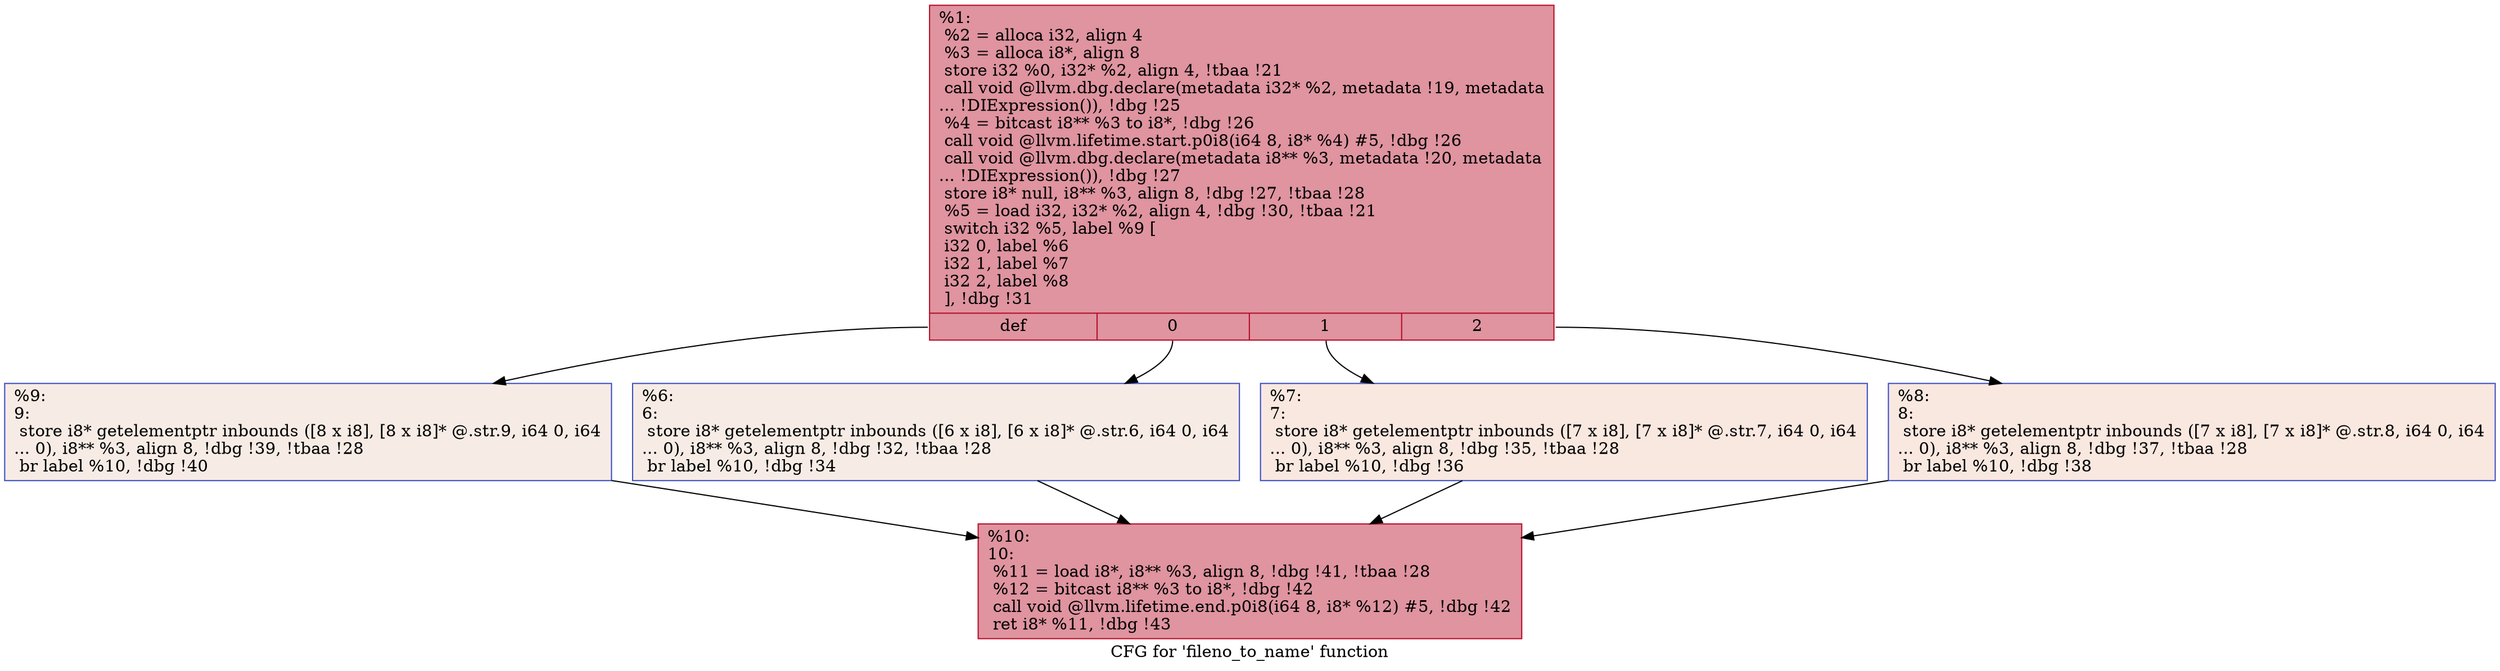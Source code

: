 digraph "CFG for 'fileno_to_name' function" {
	label="CFG for 'fileno_to_name' function";

	Node0x8efe60 [shape=record,color="#b70d28ff", style=filled, fillcolor="#b70d2870",label="{%1:\l  %2 = alloca i32, align 4\l  %3 = alloca i8*, align 8\l  store i32 %0, i32* %2, align 4, !tbaa !21\l  call void @llvm.dbg.declare(metadata i32* %2, metadata !19, metadata\l... !DIExpression()), !dbg !25\l  %4 = bitcast i8** %3 to i8*, !dbg !26\l  call void @llvm.lifetime.start.p0i8(i64 8, i8* %4) #5, !dbg !26\l  call void @llvm.dbg.declare(metadata i8** %3, metadata !20, metadata\l... !DIExpression()), !dbg !27\l  store i8* null, i8** %3, align 8, !dbg !27, !tbaa !28\l  %5 = load i32, i32* %2, align 4, !dbg !30, !tbaa !21\l  switch i32 %5, label %9 [\l    i32 0, label %6\l    i32 1, label %7\l    i32 2, label %8\l  ], !dbg !31\l|{<s0>def|<s1>0|<s2>1|<s3>2}}"];
	Node0x8efe60:s0 -> Node0x8e4c70;
	Node0x8efe60:s1 -> Node0x8e4b80;
	Node0x8efe60:s2 -> Node0x8e4bd0;
	Node0x8efe60:s3 -> Node0x8e4c20;
	Node0x8e4b80 [shape=record,color="#3d50c3ff", style=filled, fillcolor="#ecd3c570",label="{%6:\l6:                                                \l  store i8* getelementptr inbounds ([6 x i8], [6 x i8]* @.str.6, i64 0, i64\l... 0), i8** %3, align 8, !dbg !32, !tbaa !28\l  br label %10, !dbg !34\l}"];
	Node0x8e4b80 -> Node0x8e4cc0;
	Node0x8e4bd0 [shape=record,color="#3d50c3ff", style=filled, fillcolor="#f1ccb870",label="{%7:\l7:                                                \l  store i8* getelementptr inbounds ([7 x i8], [7 x i8]* @.str.7, i64 0, i64\l... 0), i8** %3, align 8, !dbg !35, !tbaa !28\l  br label %10, !dbg !36\l}"];
	Node0x8e4bd0 -> Node0x8e4cc0;
	Node0x8e4c20 [shape=record,color="#3d50c3ff", style=filled, fillcolor="#f1ccb870",label="{%8:\l8:                                                \l  store i8* getelementptr inbounds ([7 x i8], [7 x i8]* @.str.8, i64 0, i64\l... 0), i8** %3, align 8, !dbg !37, !tbaa !28\l  br label %10, !dbg !38\l}"];
	Node0x8e4c20 -> Node0x8e4cc0;
	Node0x8e4c70 [shape=record,color="#3d50c3ff", style=filled, fillcolor="#ecd3c570",label="{%9:\l9:                                                \l  store i8* getelementptr inbounds ([8 x i8], [8 x i8]* @.str.9, i64 0, i64\l... 0), i8** %3, align 8, !dbg !39, !tbaa !28\l  br label %10, !dbg !40\l}"];
	Node0x8e4c70 -> Node0x8e4cc0;
	Node0x8e4cc0 [shape=record,color="#b70d28ff", style=filled, fillcolor="#b70d2870",label="{%10:\l10:                                               \l  %11 = load i8*, i8** %3, align 8, !dbg !41, !tbaa !28\l  %12 = bitcast i8** %3 to i8*, !dbg !42\l  call void @llvm.lifetime.end.p0i8(i64 8, i8* %12) #5, !dbg !42\l  ret i8* %11, !dbg !43\l}"];
}
